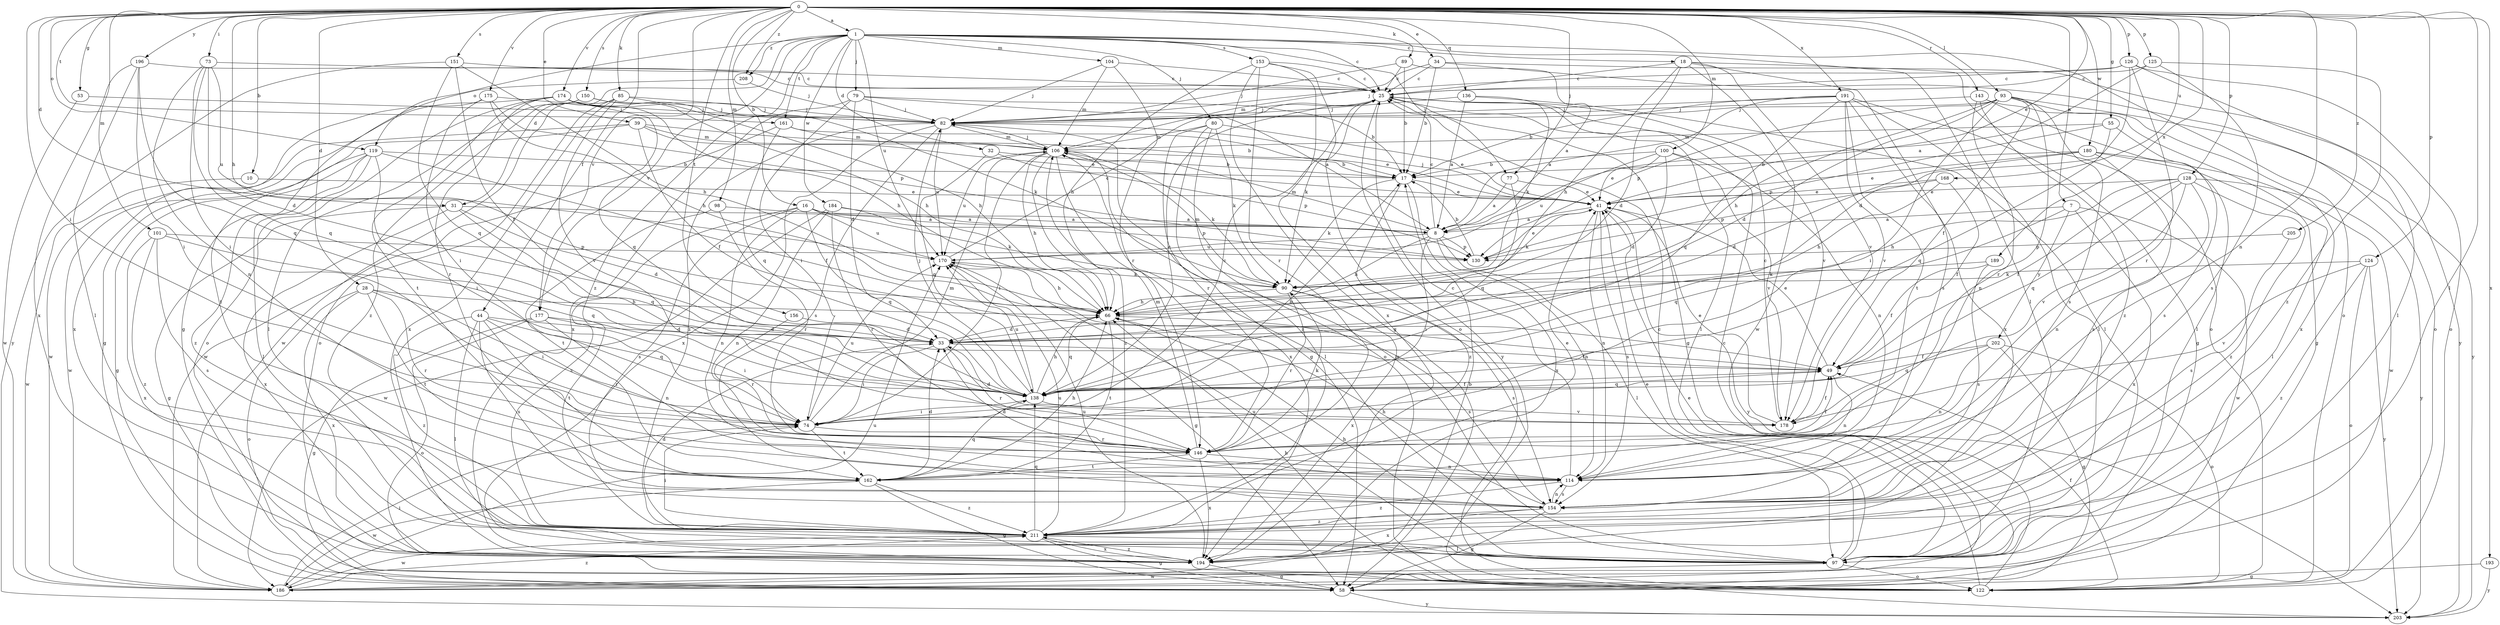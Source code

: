 strict digraph  {
0;
1;
7;
8;
10;
16;
17;
18;
25;
28;
31;
32;
33;
34;
39;
41;
44;
49;
53;
55;
58;
66;
73;
74;
77;
79;
80;
82;
85;
89;
90;
93;
97;
98;
100;
101;
104;
106;
114;
119;
122;
124;
125;
126;
128;
130;
136;
138;
143;
146;
150;
151;
153;
154;
156;
161;
162;
168;
170;
174;
175;
177;
178;
180;
184;
186;
189;
191;
193;
194;
196;
202;
203;
205;
208;
211;
0 -> 1  [label=a];
0 -> 7  [label=a];
0 -> 10  [label=b];
0 -> 16  [label=b];
0 -> 28  [label=d];
0 -> 31  [label=d];
0 -> 34  [label=e];
0 -> 39  [label=e];
0 -> 41  [label=e];
0 -> 44  [label=f];
0 -> 53  [label=g];
0 -> 55  [label=g];
0 -> 66  [label=h];
0 -> 73  [label=i];
0 -> 74  [label=i];
0 -> 77  [label=j];
0 -> 85  [label=k];
0 -> 89  [label=k];
0 -> 93  [label=l];
0 -> 97  [label=l];
0 -> 98  [label=m];
0 -> 100  [label=m];
0 -> 101  [label=m];
0 -> 114  [label=n];
0 -> 119  [label=o];
0 -> 124  [label=p];
0 -> 125  [label=p];
0 -> 126  [label=p];
0 -> 128  [label=p];
0 -> 136  [label=q];
0 -> 143  [label=r];
0 -> 150  [label=s];
0 -> 151  [label=s];
0 -> 156  [label=t];
0 -> 161  [label=t];
0 -> 168  [label=u];
0 -> 174  [label=v];
0 -> 175  [label=v];
0 -> 177  [label=v];
0 -> 180  [label=w];
0 -> 189  [label=x];
0 -> 191  [label=x];
0 -> 193  [label=x];
0 -> 196  [label=y];
0 -> 205  [label=z];
0 -> 208  [label=z];
1 -> 18  [label=c];
1 -> 25  [label=c];
1 -> 31  [label=d];
1 -> 32  [label=d];
1 -> 77  [label=j];
1 -> 79  [label=j];
1 -> 80  [label=j];
1 -> 97  [label=l];
1 -> 104  [label=m];
1 -> 119  [label=o];
1 -> 122  [label=o];
1 -> 153  [label=s];
1 -> 161  [label=t];
1 -> 170  [label=u];
1 -> 177  [label=v];
1 -> 184  [label=w];
1 -> 208  [label=z];
1 -> 211  [label=z];
7 -> 8  [label=a];
7 -> 138  [label=q];
7 -> 186  [label=w];
7 -> 194  [label=x];
7 -> 202  [label=y];
8 -> 25  [label=c];
8 -> 66  [label=h];
8 -> 74  [label=i];
8 -> 97  [label=l];
8 -> 106  [label=m];
8 -> 114  [label=n];
8 -> 130  [label=p];
8 -> 170  [label=u];
10 -> 41  [label=e];
10 -> 186  [label=w];
16 -> 8  [label=a];
16 -> 90  [label=k];
16 -> 114  [label=n];
16 -> 138  [label=q];
16 -> 154  [label=s];
16 -> 170  [label=u];
16 -> 211  [label=z];
17 -> 41  [label=e];
17 -> 90  [label=k];
17 -> 194  [label=x];
17 -> 211  [label=z];
18 -> 25  [label=c];
18 -> 33  [label=d];
18 -> 66  [label=h];
18 -> 122  [label=o];
18 -> 154  [label=s];
18 -> 178  [label=v];
18 -> 186  [label=w];
25 -> 58  [label=g];
25 -> 82  [label=j];
25 -> 90  [label=k];
25 -> 97  [label=l];
25 -> 178  [label=v];
25 -> 203  [label=y];
28 -> 66  [label=h];
28 -> 74  [label=i];
28 -> 122  [label=o];
28 -> 146  [label=r];
28 -> 162  [label=t];
28 -> 194  [label=x];
31 -> 8  [label=a];
31 -> 33  [label=d];
31 -> 58  [label=g];
31 -> 138  [label=q];
31 -> 194  [label=x];
32 -> 17  [label=b];
32 -> 130  [label=p];
32 -> 138  [label=q];
33 -> 49  [label=f];
33 -> 74  [label=i];
33 -> 146  [label=r];
34 -> 17  [label=b];
34 -> 25  [label=c];
34 -> 106  [label=m];
34 -> 122  [label=o];
34 -> 203  [label=y];
39 -> 17  [label=b];
39 -> 41  [label=e];
39 -> 49  [label=f];
39 -> 106  [label=m];
39 -> 162  [label=t];
39 -> 186  [label=w];
41 -> 8  [label=a];
41 -> 82  [label=j];
41 -> 90  [label=k];
41 -> 114  [label=n];
41 -> 154  [label=s];
41 -> 203  [label=y];
44 -> 33  [label=d];
44 -> 97  [label=l];
44 -> 138  [label=q];
44 -> 146  [label=r];
44 -> 154  [label=s];
44 -> 162  [label=t];
44 -> 211  [label=z];
49 -> 41  [label=e];
49 -> 114  [label=n];
49 -> 138  [label=q];
53 -> 82  [label=j];
53 -> 186  [label=w];
55 -> 106  [label=m];
55 -> 130  [label=p];
55 -> 138  [label=q];
55 -> 154  [label=s];
58 -> 203  [label=y];
66 -> 33  [label=d];
66 -> 138  [label=q];
66 -> 154  [label=s];
66 -> 162  [label=t];
73 -> 25  [label=c];
73 -> 33  [label=d];
73 -> 74  [label=i];
73 -> 114  [label=n];
73 -> 138  [label=q];
73 -> 170  [label=u];
74 -> 17  [label=b];
74 -> 25  [label=c];
74 -> 106  [label=m];
74 -> 146  [label=r];
74 -> 162  [label=t];
74 -> 170  [label=u];
77 -> 8  [label=a];
77 -> 41  [label=e];
77 -> 138  [label=q];
79 -> 8  [label=a];
79 -> 17  [label=b];
79 -> 33  [label=d];
79 -> 74  [label=i];
79 -> 82  [label=j];
79 -> 194  [label=x];
80 -> 41  [label=e];
80 -> 90  [label=k];
80 -> 106  [label=m];
80 -> 122  [label=o];
80 -> 146  [label=r];
80 -> 211  [label=z];
82 -> 58  [label=g];
82 -> 106  [label=m];
82 -> 154  [label=s];
82 -> 170  [label=u];
82 -> 194  [label=x];
82 -> 211  [label=z];
85 -> 66  [label=h];
85 -> 82  [label=j];
85 -> 122  [label=o];
85 -> 178  [label=v];
85 -> 186  [label=w];
85 -> 194  [label=x];
89 -> 8  [label=a];
89 -> 17  [label=b];
89 -> 25  [label=c];
89 -> 82  [label=j];
90 -> 66  [label=h];
90 -> 106  [label=m];
90 -> 146  [label=r];
90 -> 154  [label=s];
90 -> 194  [label=x];
93 -> 33  [label=d];
93 -> 49  [label=f];
93 -> 66  [label=h];
93 -> 74  [label=i];
93 -> 82  [label=j];
93 -> 130  [label=p];
93 -> 146  [label=r];
93 -> 154  [label=s];
93 -> 194  [label=x];
93 -> 203  [label=y];
97 -> 25  [label=c];
97 -> 41  [label=e];
97 -> 66  [label=h];
97 -> 106  [label=m];
97 -> 122  [label=o];
97 -> 170  [label=u];
97 -> 186  [label=w];
98 -> 8  [label=a];
98 -> 146  [label=r];
98 -> 162  [label=t];
100 -> 17  [label=b];
100 -> 33  [label=d];
100 -> 41  [label=e];
100 -> 114  [label=n];
100 -> 170  [label=u];
100 -> 178  [label=v];
101 -> 130  [label=p];
101 -> 138  [label=q];
101 -> 154  [label=s];
101 -> 194  [label=x];
101 -> 211  [label=z];
104 -> 25  [label=c];
104 -> 82  [label=j];
104 -> 106  [label=m];
104 -> 146  [label=r];
106 -> 17  [label=b];
106 -> 66  [label=h];
106 -> 74  [label=i];
106 -> 82  [label=j];
106 -> 90  [label=k];
106 -> 97  [label=l];
106 -> 170  [label=u];
106 -> 194  [label=x];
106 -> 211  [label=z];
114 -> 25  [label=c];
114 -> 33  [label=d];
114 -> 154  [label=s];
114 -> 211  [label=z];
119 -> 17  [label=b];
119 -> 49  [label=f];
119 -> 58  [label=g];
119 -> 74  [label=i];
119 -> 97  [label=l];
119 -> 186  [label=w];
119 -> 211  [label=z];
122 -> 25  [label=c];
122 -> 41  [label=e];
122 -> 49  [label=f];
122 -> 66  [label=h];
124 -> 90  [label=k];
124 -> 122  [label=o];
124 -> 178  [label=v];
124 -> 203  [label=y];
124 -> 211  [label=z];
125 -> 8  [label=a];
125 -> 25  [label=c];
125 -> 154  [label=s];
125 -> 211  [label=z];
126 -> 25  [label=c];
126 -> 33  [label=d];
126 -> 82  [label=j];
126 -> 97  [label=l];
126 -> 122  [label=o];
126 -> 146  [label=r];
128 -> 41  [label=e];
128 -> 49  [label=f];
128 -> 66  [label=h];
128 -> 114  [label=n];
128 -> 138  [label=q];
128 -> 178  [label=v];
128 -> 203  [label=y];
128 -> 211  [label=z];
130 -> 17  [label=b];
130 -> 41  [label=e];
136 -> 8  [label=a];
136 -> 82  [label=j];
136 -> 90  [label=k];
136 -> 97  [label=l];
138 -> 25  [label=c];
138 -> 49  [label=f];
138 -> 66  [label=h];
138 -> 74  [label=i];
138 -> 82  [label=j];
138 -> 170  [label=u];
138 -> 178  [label=v];
143 -> 58  [label=g];
143 -> 82  [label=j];
143 -> 97  [label=l];
143 -> 114  [label=n];
143 -> 211  [label=z];
146 -> 49  [label=f];
146 -> 90  [label=k];
146 -> 106  [label=m];
146 -> 114  [label=n];
146 -> 162  [label=t];
146 -> 194  [label=x];
150 -> 66  [label=h];
150 -> 82  [label=j];
150 -> 97  [label=l];
150 -> 211  [label=z];
151 -> 25  [label=c];
151 -> 49  [label=f];
151 -> 66  [label=h];
151 -> 138  [label=q];
151 -> 203  [label=y];
153 -> 25  [label=c];
153 -> 58  [label=g];
153 -> 66  [label=h];
153 -> 122  [label=o];
153 -> 146  [label=r];
153 -> 194  [label=x];
154 -> 58  [label=g];
154 -> 66  [label=h];
154 -> 114  [label=n];
154 -> 194  [label=x];
154 -> 211  [label=z];
156 -> 33  [label=d];
156 -> 146  [label=r];
161 -> 41  [label=e];
161 -> 106  [label=m];
161 -> 138  [label=q];
161 -> 186  [label=w];
162 -> 33  [label=d];
162 -> 41  [label=e];
162 -> 58  [label=g];
162 -> 66  [label=h];
162 -> 138  [label=q];
162 -> 186  [label=w];
162 -> 211  [label=z];
168 -> 41  [label=e];
168 -> 49  [label=f];
168 -> 66  [label=h];
168 -> 130  [label=p];
170 -> 25  [label=c];
170 -> 58  [label=g];
170 -> 66  [label=h];
170 -> 90  [label=k];
174 -> 58  [label=g];
174 -> 66  [label=h];
174 -> 82  [label=j];
174 -> 90  [label=k];
174 -> 122  [label=o];
174 -> 138  [label=q];
174 -> 146  [label=r];
174 -> 162  [label=t];
175 -> 66  [label=h];
175 -> 74  [label=i];
175 -> 82  [label=j];
175 -> 130  [label=p];
175 -> 194  [label=x];
177 -> 33  [label=d];
177 -> 58  [label=g];
177 -> 74  [label=i];
177 -> 114  [label=n];
177 -> 122  [label=o];
178 -> 25  [label=c];
178 -> 33  [label=d];
178 -> 41  [label=e];
178 -> 49  [label=f];
180 -> 17  [label=b];
180 -> 33  [label=d];
180 -> 41  [label=e];
180 -> 97  [label=l];
180 -> 154  [label=s];
180 -> 186  [label=w];
184 -> 8  [label=a];
184 -> 114  [label=n];
184 -> 130  [label=p];
184 -> 146  [label=r];
184 -> 186  [label=w];
186 -> 17  [label=b];
186 -> 74  [label=i];
186 -> 170  [label=u];
186 -> 211  [label=z];
189 -> 49  [label=f];
189 -> 90  [label=k];
189 -> 154  [label=s];
191 -> 8  [label=a];
191 -> 17  [label=b];
191 -> 58  [label=g];
191 -> 82  [label=j];
191 -> 97  [label=l];
191 -> 138  [label=q];
191 -> 162  [label=t];
191 -> 178  [label=v];
191 -> 194  [label=x];
193 -> 58  [label=g];
193 -> 203  [label=y];
194 -> 58  [label=g];
194 -> 170  [label=u];
194 -> 211  [label=z];
196 -> 25  [label=c];
196 -> 74  [label=i];
196 -> 97  [label=l];
196 -> 138  [label=q];
196 -> 194  [label=x];
202 -> 49  [label=f];
202 -> 58  [label=g];
202 -> 114  [label=n];
202 -> 122  [label=o];
202 -> 138  [label=q];
205 -> 130  [label=p];
205 -> 154  [label=s];
208 -> 58  [label=g];
208 -> 82  [label=j];
211 -> 33  [label=d];
211 -> 58  [label=g];
211 -> 74  [label=i];
211 -> 97  [label=l];
211 -> 138  [label=q];
211 -> 170  [label=u];
211 -> 186  [label=w];
211 -> 194  [label=x];
}
